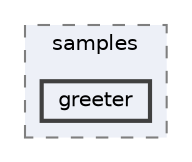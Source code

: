 digraph "flatbuffers/grpc/samples/greeter"
{
 // LATEX_PDF_SIZE
  bgcolor="transparent";
  edge [fontname=Helvetica,fontsize=10,labelfontname=Helvetica,labelfontsize=10];
  node [fontname=Helvetica,fontsize=10,shape=box,height=0.2,width=0.4];
  compound=true
  subgraph clusterdir_73fc6555904686728a717e638506cd27 {
    graph [ bgcolor="#edf0f7", pencolor="grey50", label="samples", fontname=Helvetica,fontsize=10 style="filled,dashed", URL="dir_73fc6555904686728a717e638506cd27.html",tooltip=""]
  dir_4178957f9e62d91dcc24080b69de517c [label="greeter", fillcolor="#edf0f7", color="grey25", style="filled,bold", URL="dir_4178957f9e62d91dcc24080b69de517c.html",tooltip=""];
  }
}
